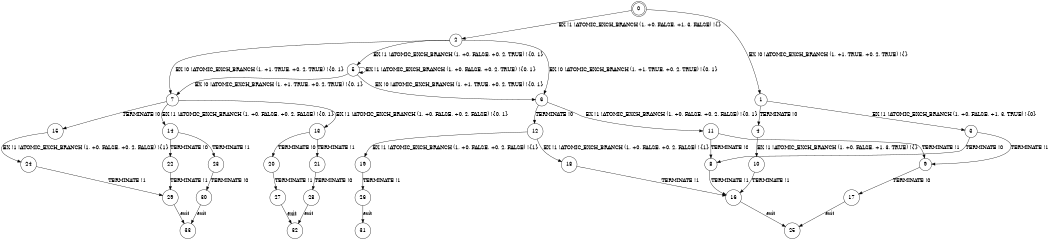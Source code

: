 digraph BCG {
size = "7, 10.5";
center = TRUE;
node [shape = circle];
0 [peripheries = 2];
0 -> 1 [label = "EX !0 !ATOMIC_EXCH_BRANCH (1, +1, TRUE, +0, 2, TRUE) !{}"];
0 -> 2 [label = "EX !1 !ATOMIC_EXCH_BRANCH (1, +0, FALSE, +1, 3, FALSE) !{}"];
1 -> 3 [label = "EX !1 !ATOMIC_EXCH_BRANCH (1, +0, FALSE, +1, 3, TRUE) !{0}"];
1 -> 4 [label = "TERMINATE !0"];
2 -> 5 [label = "EX !1 !ATOMIC_EXCH_BRANCH (1, +0, FALSE, +0, 2, TRUE) !{0, 1}"];
2 -> 6 [label = "EX !0 !ATOMIC_EXCH_BRANCH (1, +1, TRUE, +0, 2, TRUE) !{0, 1}"];
2 -> 7 [label = "EX !0 !ATOMIC_EXCH_BRANCH (1, +1, TRUE, +0, 2, TRUE) !{0, 1}"];
3 -> 8 [label = "TERMINATE !0"];
3 -> 9 [label = "TERMINATE !1"];
4 -> 10 [label = "EX !1 !ATOMIC_EXCH_BRANCH (1, +0, FALSE, +1, 3, TRUE) !{}"];
5 -> 5 [label = "EX !1 !ATOMIC_EXCH_BRANCH (1, +0, FALSE, +0, 2, TRUE) !{0, 1}"];
5 -> 6 [label = "EX !0 !ATOMIC_EXCH_BRANCH (1, +1, TRUE, +0, 2, TRUE) !{0, 1}"];
5 -> 7 [label = "EX !0 !ATOMIC_EXCH_BRANCH (1, +1, TRUE, +0, 2, TRUE) !{0, 1}"];
6 -> 11 [label = "EX !1 !ATOMIC_EXCH_BRANCH (1, +0, FALSE, +0, 2, FALSE) !{0, 1}"];
6 -> 12 [label = "TERMINATE !0"];
7 -> 13 [label = "EX !1 !ATOMIC_EXCH_BRANCH (1, +0, FALSE, +0, 2, FALSE) !{0, 1}"];
7 -> 14 [label = "EX !1 !ATOMIC_EXCH_BRANCH (1, +0, FALSE, +0, 2, FALSE) !{0, 1}"];
7 -> 15 [label = "TERMINATE !0"];
8 -> 16 [label = "TERMINATE !1"];
9 -> 17 [label = "TERMINATE !0"];
10 -> 16 [label = "TERMINATE !1"];
11 -> 8 [label = "TERMINATE !0"];
11 -> 9 [label = "TERMINATE !1"];
12 -> 18 [label = "EX !1 !ATOMIC_EXCH_BRANCH (1, +0, FALSE, +0, 2, FALSE) !{1}"];
12 -> 19 [label = "EX !1 !ATOMIC_EXCH_BRANCH (1, +0, FALSE, +0, 2, FALSE) !{1}"];
13 -> 20 [label = "TERMINATE !0"];
13 -> 21 [label = "TERMINATE !1"];
14 -> 22 [label = "TERMINATE !0"];
14 -> 23 [label = "TERMINATE !1"];
15 -> 24 [label = "EX !1 !ATOMIC_EXCH_BRANCH (1, +0, FALSE, +0, 2, FALSE) !{1}"];
16 -> 25 [label = "exit"];
17 -> 25 [label = "exit"];
18 -> 16 [label = "TERMINATE !1"];
19 -> 26 [label = "TERMINATE !1"];
20 -> 27 [label = "TERMINATE !1"];
21 -> 28 [label = "TERMINATE !0"];
22 -> 29 [label = "TERMINATE !1"];
23 -> 30 [label = "TERMINATE !0"];
24 -> 29 [label = "TERMINATE !1"];
26 -> 31 [label = "exit"];
27 -> 32 [label = "exit"];
28 -> 32 [label = "exit"];
29 -> 33 [label = "exit"];
30 -> 33 [label = "exit"];
}
